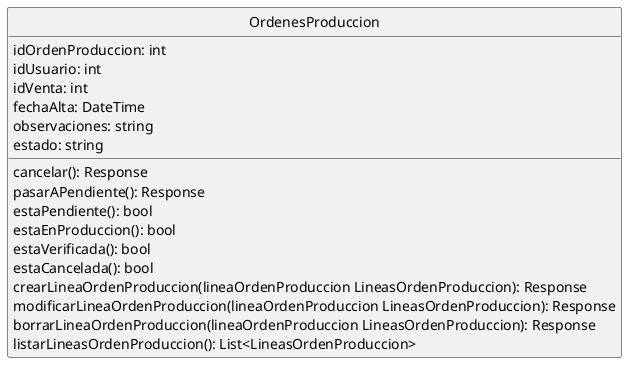 @startuml OrdenesProduccion
hide circle
class OrdenesProduccion{
    idOrdenProduccion: int
    idUsuario: int
    idVenta: int
    fechaAlta: DateTime
    observaciones: string
    estado: string

    cancelar(): Response
    pasarAPendiente(): Response
    estaPendiente(): bool
    estaEnProduccion(): bool
    estaVerificada(): bool
    estaCancelada(): bool
    crearLineaOrdenProduccion(lineaOrdenProduccion LineasOrdenProduccion): Response
    modificarLineaOrdenProduccion(lineaOrdenProduccion LineasOrdenProduccion): Response
    borrarLineaOrdenProduccion(lineaOrdenProduccion LineasOrdenProduccion): Response
    listarLineasOrdenProduccion(): List<LineasOrdenProduccion>

}
@enduml